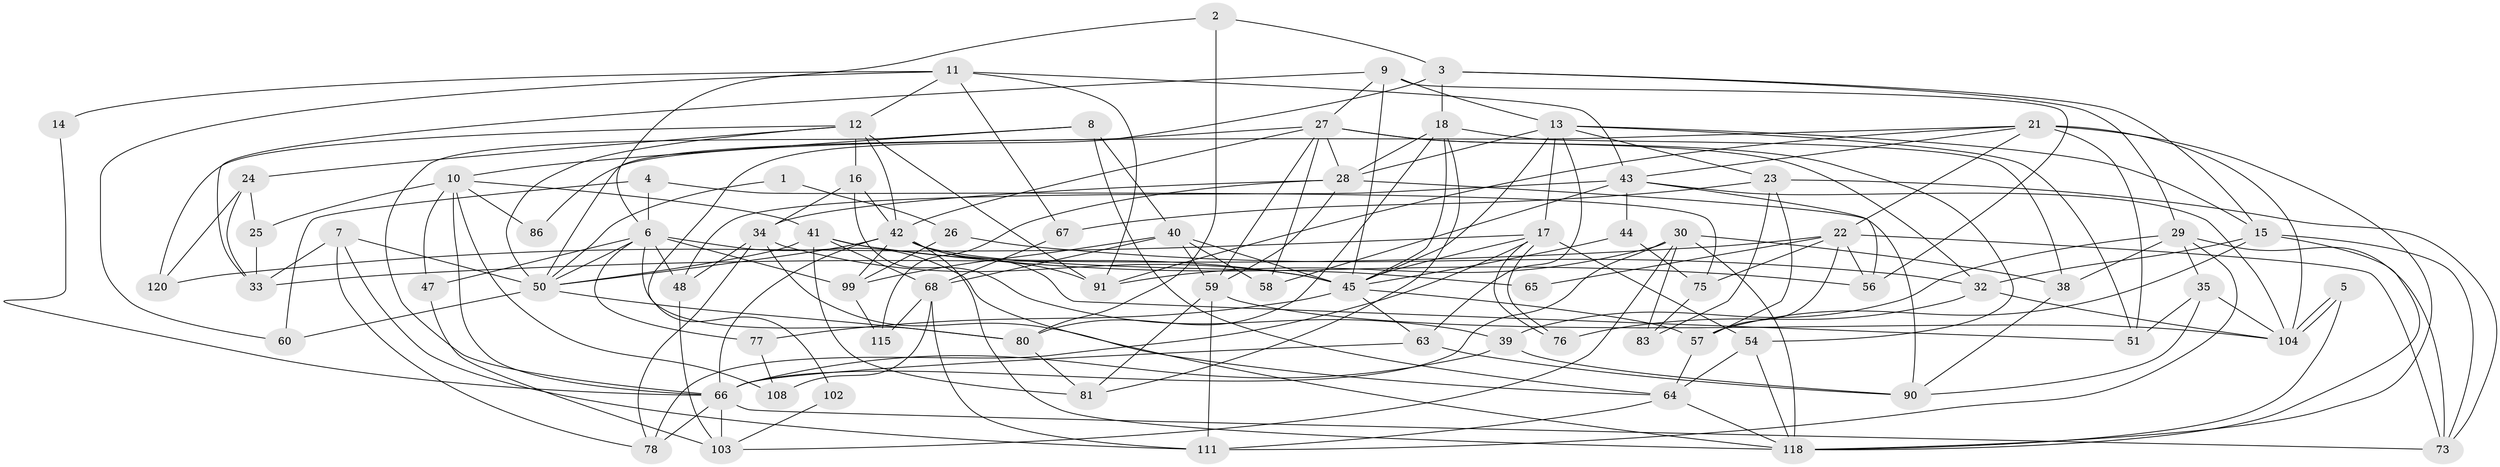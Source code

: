 // original degree distribution, {2: 0.13333333333333333, 3: 0.25, 5: 0.225, 4: 0.2916666666666667, 7: 0.03333333333333333, 6: 0.041666666666666664, 8: 0.016666666666666666, 9: 0.008333333333333333}
// Generated by graph-tools (version 1.1) at 2025/11/02/27/25 16:11:17]
// undirected, 76 vertices, 189 edges
graph export_dot {
graph [start="1"]
  node [color=gray90,style=filled];
  1;
  2;
  3;
  4 [super="+53"];
  5 [super="+89"];
  6 [super="+37"];
  7;
  8;
  9 [super="+46"];
  10 [super="+49"];
  11 [super="+71"];
  12 [super="+114"];
  13 [super="+20"];
  14;
  15 [super="+97"];
  16 [super="+55"];
  17 [super="+19"];
  18;
  21 [super="+36"];
  22 [super="+69"];
  23 [super="+72"];
  24;
  25 [super="+94"];
  26;
  27 [super="+70"];
  28;
  29 [super="+84"];
  30 [super="+31"];
  32;
  33 [super="+74"];
  34 [super="+88"];
  35 [super="+82"];
  38;
  39 [super="+52"];
  40 [super="+96"];
  41 [super="+105"];
  42 [super="+85"];
  43 [super="+61"];
  44;
  45 [super="+101"];
  47;
  48;
  50 [super="+95"];
  51;
  54 [super="+119"];
  56 [super="+62"];
  57 [super="+87"];
  58;
  59 [super="+92"];
  60;
  63;
  64 [super="+110"];
  65;
  66 [super="+79"];
  67 [super="+93"];
  68 [super="+98"];
  73 [super="+107"];
  75;
  76;
  77 [super="+109"];
  78 [super="+112"];
  80 [super="+116"];
  81 [super="+100"];
  83;
  86;
  90 [super="+117"];
  91;
  99 [super="+113"];
  102;
  103;
  104 [super="+106"];
  108;
  111;
  115;
  118;
  120;
  1 -- 26;
  1 -- 50;
  2 -- 3;
  2 -- 80;
  2 -- 6;
  3 -- 18;
  3 -- 102;
  3 -- 29;
  3 -- 15;
  4 -- 75;
  4 -- 60;
  4 -- 6;
  5 -- 118 [weight=2];
  5 -- 104;
  5 -- 104;
  6 -- 118;
  6 -- 47;
  6 -- 77;
  6 -- 99;
  6 -- 48;
  6 -- 80;
  6 -- 50;
  7 -- 50;
  7 -- 111;
  7 -- 33;
  7 -- 78;
  8 -- 64;
  8 -- 10;
  8 -- 40;
  8 -- 66;
  9 -- 13;
  9 -- 33;
  9 -- 27;
  9 -- 45;
  9 -- 56;
  10 -- 47;
  10 -- 108;
  10 -- 41;
  10 -- 25;
  10 -- 66;
  10 -- 86;
  11 -- 12;
  11 -- 14;
  11 -- 60;
  11 -- 67;
  11 -- 91;
  11 -- 43;
  12 -- 16;
  12 -- 120;
  12 -- 42;
  12 -- 24;
  12 -- 91;
  12 -- 50;
  13 -- 45;
  13 -- 63;
  13 -- 51;
  13 -- 28;
  13 -- 15;
  13 -- 17 [weight=2];
  13 -- 23;
  14 -- 66;
  15 -- 118;
  15 -- 32;
  15 -- 73;
  15 -- 57;
  16 -- 39;
  16 -- 34;
  16 -- 42;
  17 -- 78;
  17 -- 76;
  17 -- 76;
  17 -- 120;
  17 -- 45;
  17 -- 54;
  18 -- 28;
  18 -- 38;
  18 -- 81;
  18 -- 45;
  18 -- 80;
  21 -- 43;
  21 -- 86;
  21 -- 51;
  21 -- 22;
  21 -- 118;
  21 -- 91;
  21 -- 104;
  22 -- 75 [weight=2];
  22 -- 33;
  22 -- 65;
  22 -- 73;
  22 -- 56;
  22 -- 57;
  23 -- 57;
  23 -- 83;
  23 -- 73;
  23 -- 67;
  24 -- 120;
  24 -- 25;
  24 -- 33;
  25 -- 33;
  26 -- 32;
  26 -- 99;
  27 -- 32;
  27 -- 58;
  27 -- 59;
  27 -- 54;
  27 -- 42;
  27 -- 28;
  27 -- 50;
  28 -- 34;
  28 -- 90;
  28 -- 115;
  28 -- 59;
  29 -- 35;
  29 -- 38;
  29 -- 39;
  29 -- 73;
  29 -- 111;
  30 -- 91;
  30 -- 103;
  30 -- 83;
  30 -- 118;
  30 -- 38;
  30 -- 66;
  32 -- 76;
  32 -- 104;
  34 -- 48;
  34 -- 64;
  34 -- 45;
  34 -- 78;
  35 -- 104;
  35 -- 51;
  35 -- 90;
  38 -- 90;
  39 -- 66;
  39 -- 90;
  40 -- 99;
  40 -- 58;
  40 -- 59;
  40 -- 68;
  40 -- 45;
  41 -- 56;
  41 -- 45;
  41 -- 68;
  41 -- 81;
  41 -- 50;
  42 -- 51;
  42 -- 50;
  42 -- 91;
  42 -- 65;
  42 -- 66;
  42 -- 118;
  42 -- 99;
  43 -- 48;
  43 -- 44;
  43 -- 104;
  43 -- 56;
  43 -- 58;
  44 -- 75;
  44 -- 45;
  45 -- 77;
  45 -- 57;
  45 -- 63;
  47 -- 103;
  48 -- 103;
  50 -- 80;
  50 -- 60;
  54 -- 64;
  54 -- 118;
  57 -- 64;
  59 -- 111 [weight=2];
  59 -- 104;
  59 -- 81;
  63 -- 90;
  63 -- 66;
  64 -- 118;
  64 -- 111;
  66 -- 73;
  66 -- 103;
  66 -- 78 [weight=2];
  67 -- 68;
  68 -- 111;
  68 -- 108;
  68 -- 115;
  75 -- 83;
  77 -- 108;
  80 -- 81;
  99 -- 115;
  102 -- 103;
}

